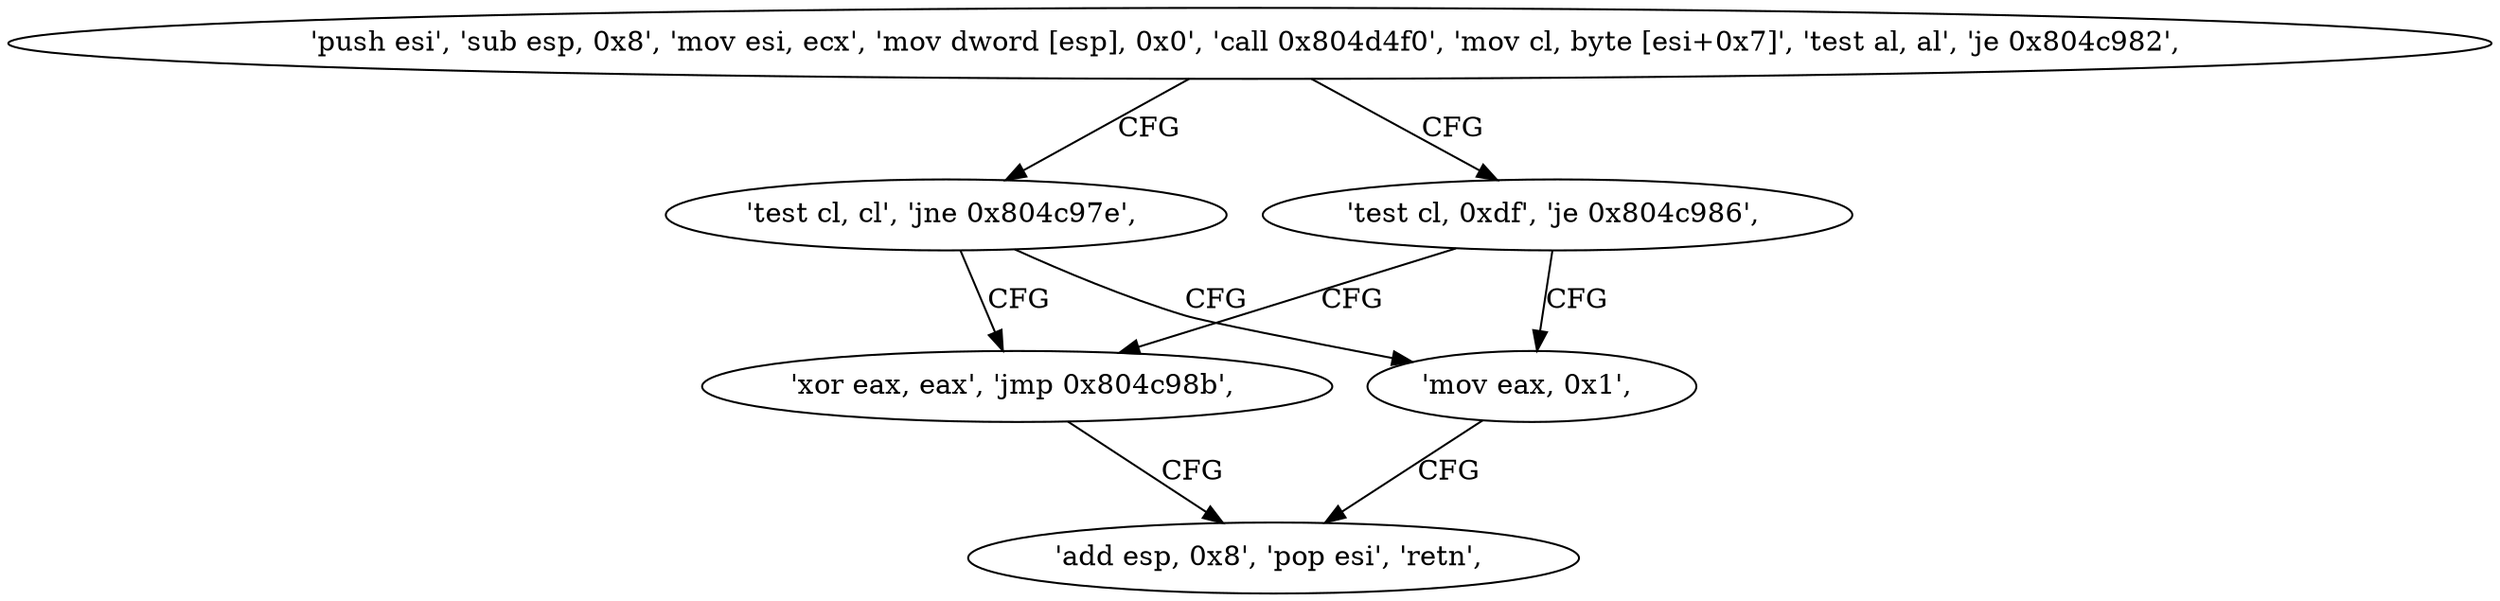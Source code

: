 digraph "func" {
"134531424" [label = "'push esi', 'sub esp, 0x8', 'mov esi, ecx', 'mov dword [esp], 0x0', 'call 0x804d4f0', 'mov cl, byte [esi+0x7]', 'test al, al', 'je 0x804c982', " ]
"134531458" [label = "'test cl, cl', 'jne 0x804c97e', " ]
"134531449" [label = "'test cl, 0xdf', 'je 0x804c986', " ]
"134531454" [label = "'xor eax, eax', 'jmp 0x804c98b', " ]
"134531462" [label = "'mov eax, 0x1', " ]
"134531467" [label = "'add esp, 0x8', 'pop esi', 'retn', " ]
"134531424" -> "134531458" [ label = "CFG" ]
"134531424" -> "134531449" [ label = "CFG" ]
"134531458" -> "134531454" [ label = "CFG" ]
"134531458" -> "134531462" [ label = "CFG" ]
"134531449" -> "134531462" [ label = "CFG" ]
"134531449" -> "134531454" [ label = "CFG" ]
"134531454" -> "134531467" [ label = "CFG" ]
"134531462" -> "134531467" [ label = "CFG" ]
}

